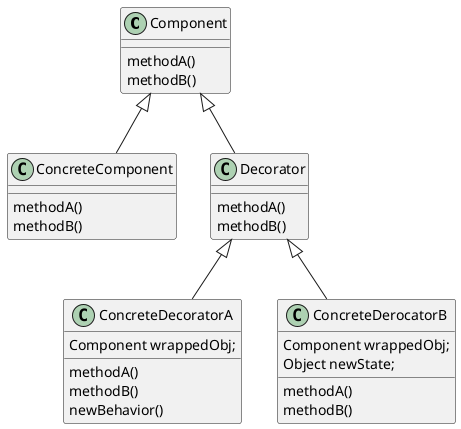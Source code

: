 @startuml
'https://plantuml.com/class-diagram

class Component {
    methodA()
    methodB()
}

class ConcreteComponent {
    methodA()
    methodB()
}

class Decorator {
    methodA()
    methodB()
}

class ConcreteDecoratorA {
    Component wrappedObj;

    methodA()
    methodB()
    newBehavior()
}

class ConcreteDerocatorB {
    Component wrappedObj;
    Object newState;

    methodA()
    methodB()
}

Component <|-- ConcreteComponent
Component <|-- Decorator
Decorator <|-- ConcreteDecoratorA
Decorator <|-- ConcreteDerocatorB

@enduml